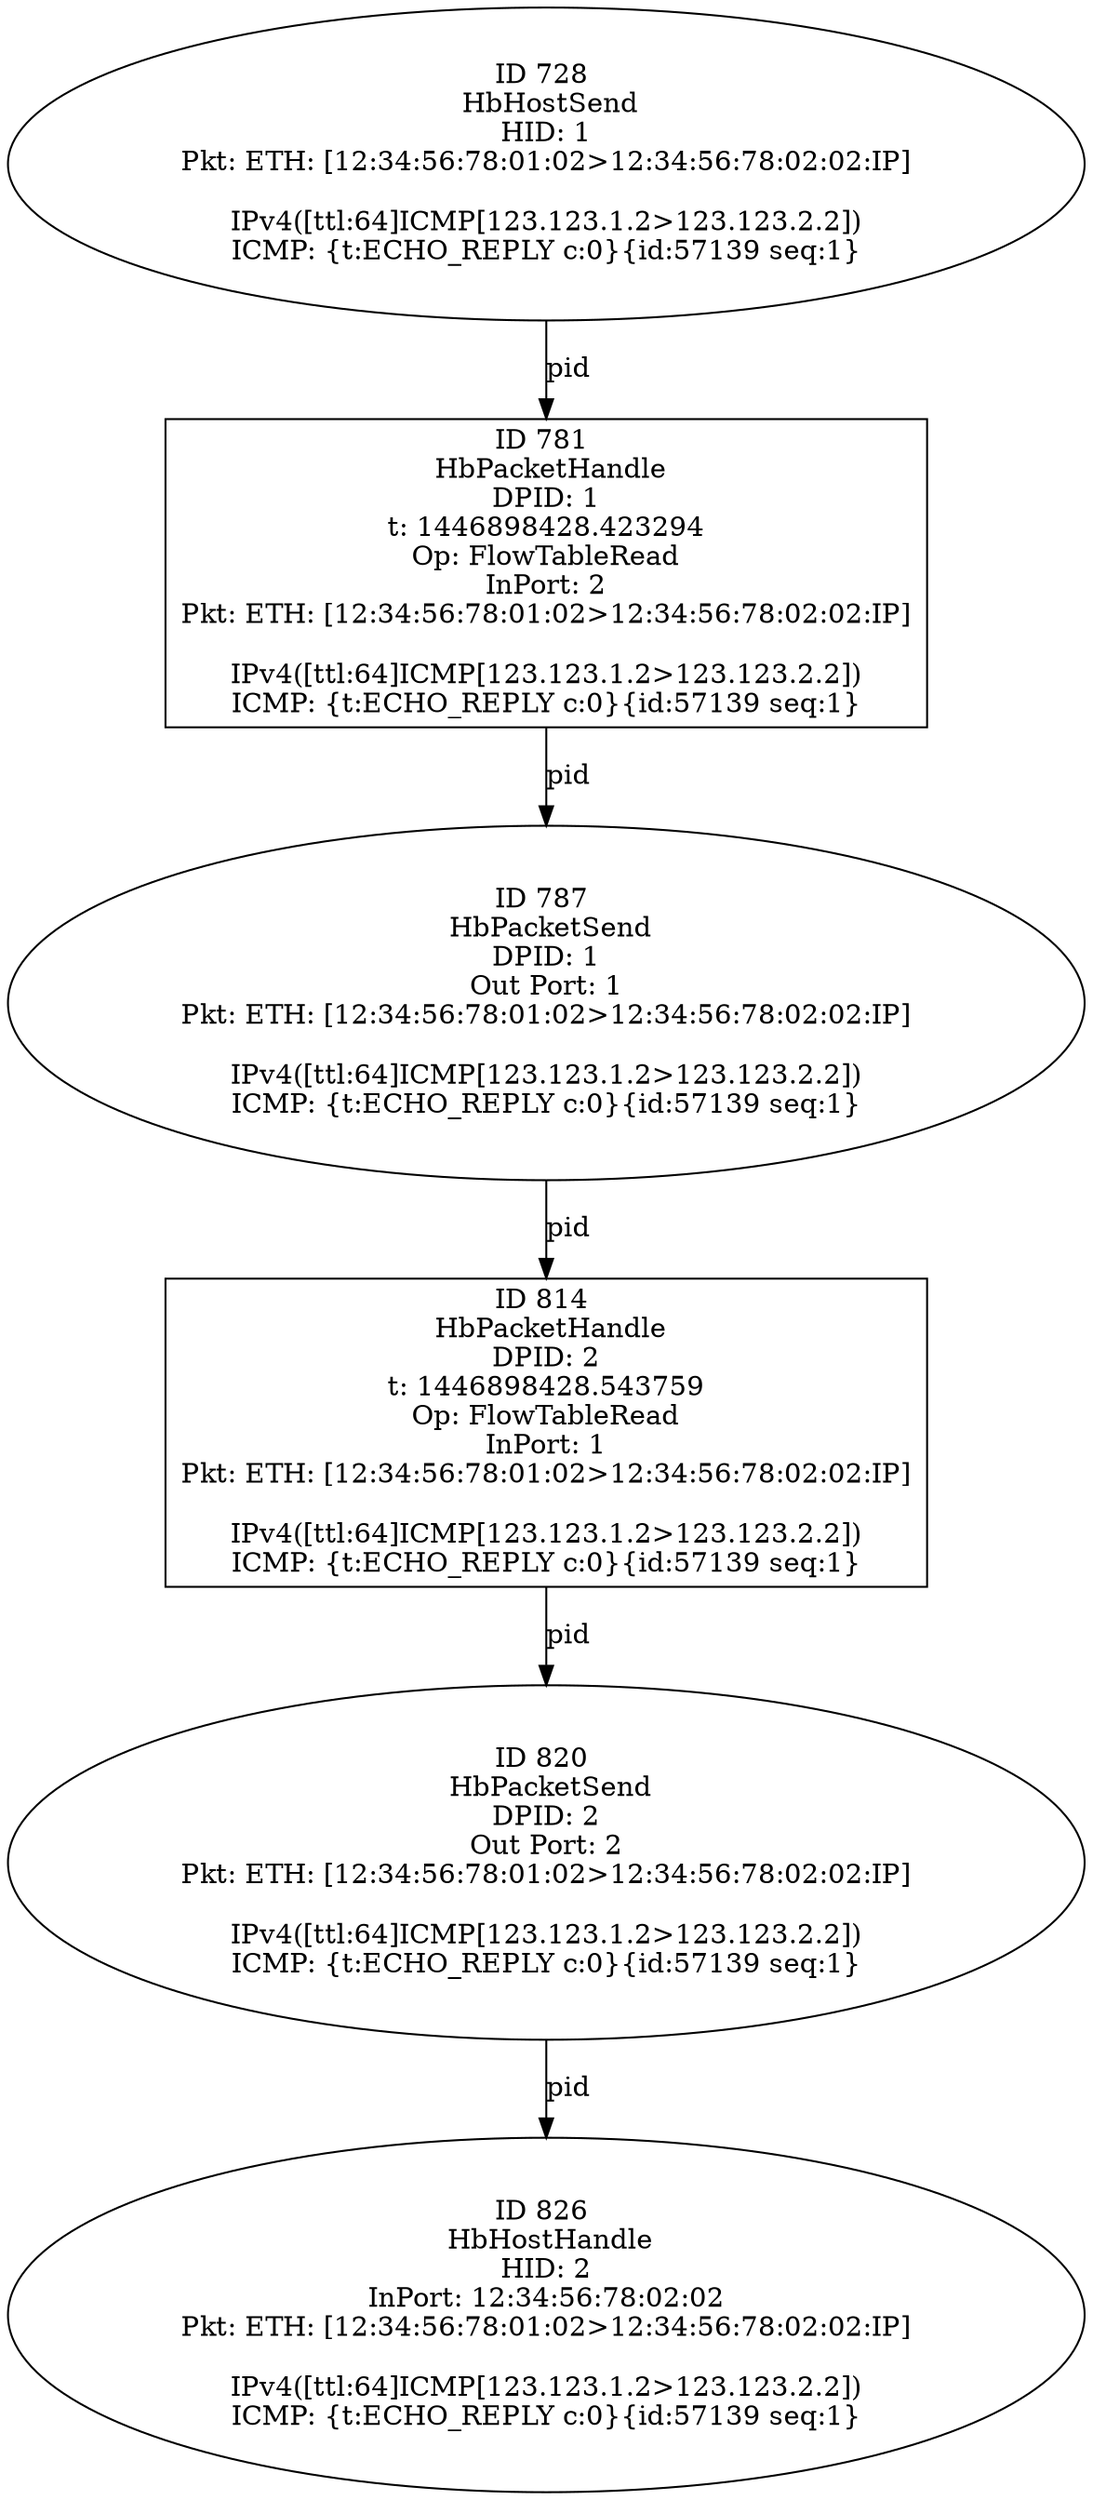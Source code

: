 strict digraph G {
781 [shape=box, event=<hb_events.HbPacketHandle object at 0x10f90ab50>, label="ID 781 
 HbPacketHandle
DPID: 1
t: 1446898428.423294
Op: FlowTableRead
InPort: 2
Pkt: ETH: [12:34:56:78:01:02>12:34:56:78:02:02:IP]

IPv4([ttl:64]ICMP[123.123.1.2>123.123.2.2])
ICMP: {t:ECHO_REPLY c:0}{id:57139 seq:1}"];
814 [shape=box, event=<hb_events.HbPacketHandle object at 0x10f91b150>, label="ID 814 
 HbPacketHandle
DPID: 2
t: 1446898428.543759
Op: FlowTableRead
InPort: 1
Pkt: ETH: [12:34:56:78:01:02>12:34:56:78:02:02:IP]

IPv4([ttl:64]ICMP[123.123.1.2>123.123.2.2])
ICMP: {t:ECHO_REPLY c:0}{id:57139 seq:1}"];
787 [shape=oval, event=<hb_events.HbPacketSend object at 0x10f90af90>, label="ID 787 
 HbPacketSend
DPID: 1
Out Port: 1
Pkt: ETH: [12:34:56:78:01:02>12:34:56:78:02:02:IP]

IPv4([ttl:64]ICMP[123.123.1.2>123.123.2.2])
ICMP: {t:ECHO_REPLY c:0}{id:57139 seq:1}"];
820 [shape=oval, event=<hb_events.HbPacketSend object at 0x10f92a9d0>, label="ID 820 
 HbPacketSend
DPID: 2
Out Port: 2
Pkt: ETH: [12:34:56:78:01:02>12:34:56:78:02:02:IP]

IPv4([ttl:64]ICMP[123.123.1.2>123.123.2.2])
ICMP: {t:ECHO_REPLY c:0}{id:57139 seq:1}"];
728 [shape=oval, event=<hb_events.HbHostSend object at 0x10f8a2250>, label="ID 728 
 HbHostSend
HID: 1
Pkt: ETH: [12:34:56:78:01:02>12:34:56:78:02:02:IP]

IPv4([ttl:64]ICMP[123.123.1.2>123.123.2.2])
ICMP: {t:ECHO_REPLY c:0}{id:57139 seq:1}"];
826 [shape=oval, event=<hb_events.HbHostHandle object at 0x10f92aa90>, label="ID 826 
 HbHostHandle
HID: 2
InPort: 12:34:56:78:02:02
Pkt: ETH: [12:34:56:78:01:02>12:34:56:78:02:02:IP]

IPv4([ttl:64]ICMP[123.123.1.2>123.123.2.2])
ICMP: {t:ECHO_REPLY c:0}{id:57139 seq:1}"];
781 -> 787  [rel=pid, label=pid];
814 -> 820  [rel=pid, label=pid];
787 -> 814  [rel=pid, label=pid];
820 -> 826  [rel=pid, label=pid];
728 -> 781  [rel=pid, label=pid];
}
